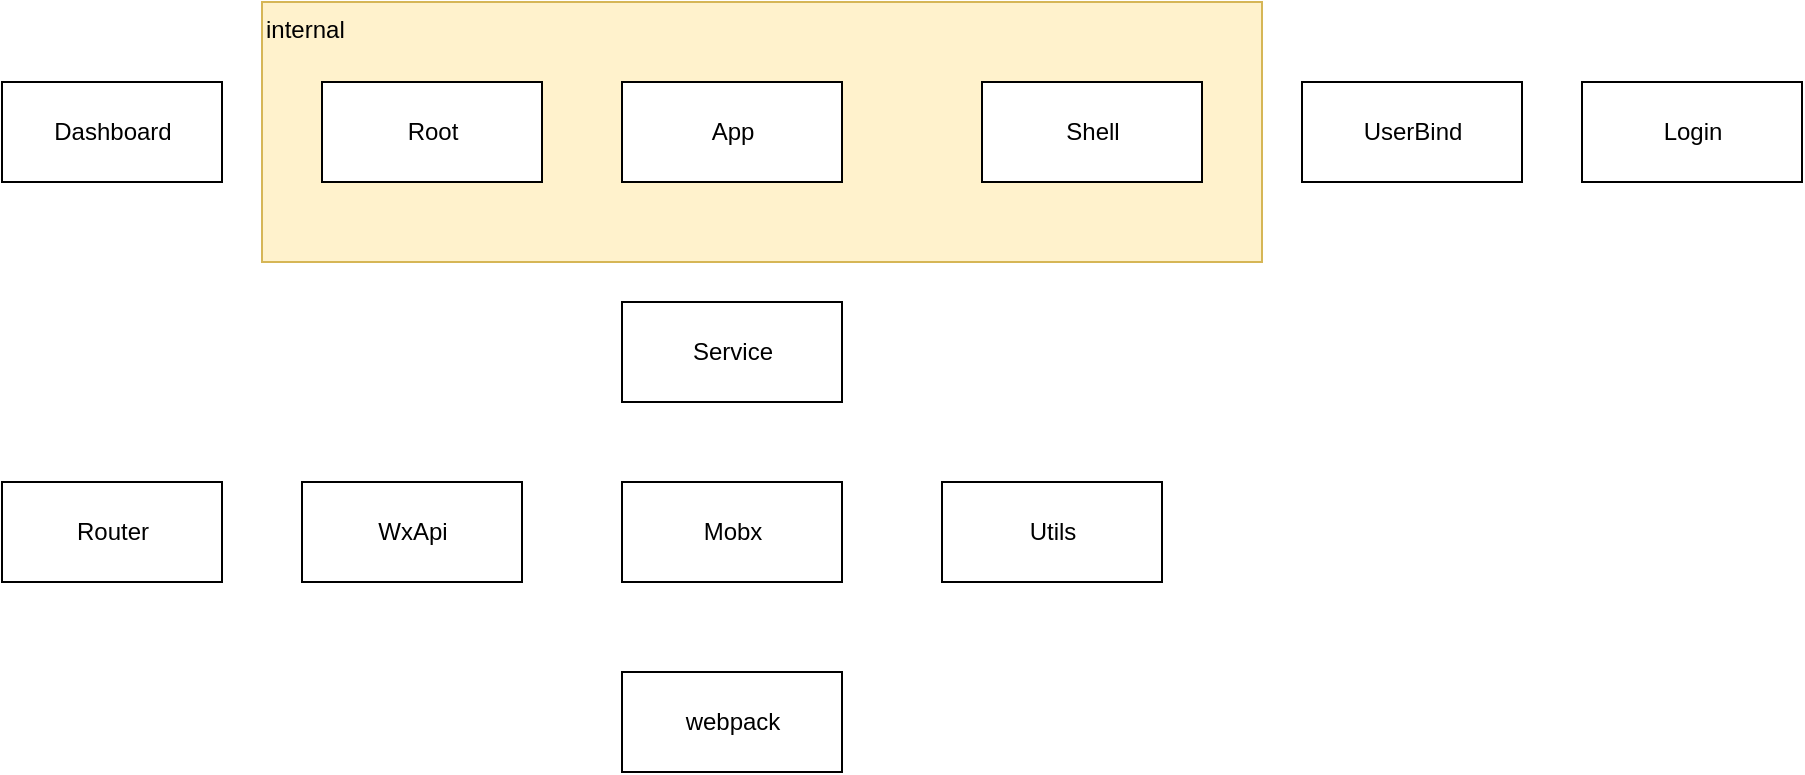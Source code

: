 <mxfile version="12.8.6" type="github">
  <diagram id="c8B7K2Rb7dFVEJE8nOWy" name="Page-1">
    <mxGraphModel dx="946" dy="614" grid="1" gridSize="10" guides="1" tooltips="1" connect="1" arrows="1" fold="1" page="1" pageScale="1" pageWidth="827" pageHeight="1169" math="0" shadow="0">
      <root>
        <mxCell id="0" />
        <mxCell id="1" parent="0" />
        <mxCell id="L158P5iebVFzyN7QThSO-8" value="internal" style="rounded=0;whiteSpace=wrap;html=1;fillColor=#fff2cc;strokeColor=#d6b656;align=left;horizontal=1;verticalAlign=top;" parent="1" vertex="1">
          <mxGeometry x="180" y="200" width="500" height="130" as="geometry" />
        </mxCell>
        <mxCell id="L158P5iebVFzyN7QThSO-2" value="App" style="html=1;" parent="1" vertex="1">
          <mxGeometry x="360" y="240" width="110" height="50" as="geometry" />
        </mxCell>
        <mxCell id="L158P5iebVFzyN7QThSO-3" value="Root" style="html=1;" parent="1" vertex="1">
          <mxGeometry x="210" y="240" width="110" height="50" as="geometry" />
        </mxCell>
        <mxCell id="L158P5iebVFzyN7QThSO-4" value="Login" style="html=1;" parent="1" vertex="1">
          <mxGeometry x="840" y="240" width="110" height="50" as="geometry" />
        </mxCell>
        <mxCell id="L158P5iebVFzyN7QThSO-5" value="UserBind" style="html=1;" parent="1" vertex="1">
          <mxGeometry x="700" y="240" width="110" height="50" as="geometry" />
        </mxCell>
        <mxCell id="L158P5iebVFzyN7QThSO-6" value="Dashboard" style="html=1;" parent="1" vertex="1">
          <mxGeometry x="50" y="240" width="110" height="50" as="geometry" />
        </mxCell>
        <mxCell id="L158P5iebVFzyN7QThSO-7" value="Shell" style="html=1;" parent="1" vertex="1">
          <mxGeometry x="540" y="240" width="110" height="50" as="geometry" />
        </mxCell>
        <mxCell id="L158P5iebVFzyN7QThSO-9" value="Router" style="html=1;align=center;" parent="1" vertex="1">
          <mxGeometry x="50" y="440" width="110" height="50" as="geometry" />
        </mxCell>
        <mxCell id="L158P5iebVFzyN7QThSO-10" value="WxApi" style="html=1;align=center;" parent="1" vertex="1">
          <mxGeometry x="200" y="440" width="110" height="50" as="geometry" />
        </mxCell>
        <mxCell id="L158P5iebVFzyN7QThSO-11" value="Mobx" style="html=1;align=center;" parent="1" vertex="1">
          <mxGeometry x="360" y="440" width="110" height="50" as="geometry" />
        </mxCell>
        <mxCell id="L158P5iebVFzyN7QThSO-13" value="Service" style="html=1;align=center;" parent="1" vertex="1">
          <mxGeometry x="360" y="350" width="110" height="50" as="geometry" />
        </mxCell>
        <mxCell id="L158P5iebVFzyN7QThSO-14" value="Utils" style="html=1;align=center;" parent="1" vertex="1">
          <mxGeometry x="520" y="440" width="110" height="50" as="geometry" />
        </mxCell>
        <mxCell id="L158P5iebVFzyN7QThSO-15" value="webpack" style="html=1;align=center;" parent="1" vertex="1">
          <mxGeometry x="360" y="535" width="110" height="50" as="geometry" />
        </mxCell>
      </root>
    </mxGraphModel>
  </diagram>
</mxfile>

